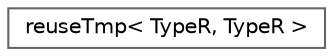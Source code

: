 digraph "Graphical Class Hierarchy"
{
 // LATEX_PDF_SIZE
  bgcolor="transparent";
  edge [fontname=Helvetica,fontsize=10,labelfontname=Helvetica,labelfontsize=10];
  node [fontname=Helvetica,fontsize=10,shape=box,height=0.2,width=0.4];
  rankdir="LR";
  Node0 [id="Node000000",label="reuseTmp\< TypeR, TypeR \>",height=0.2,width=0.4,color="grey40", fillcolor="white", style="filled",URL="$structFoam_1_1reuseTmp_3_01TypeR_00_01TypeR_01_4.html",tooltip=" "];
}
